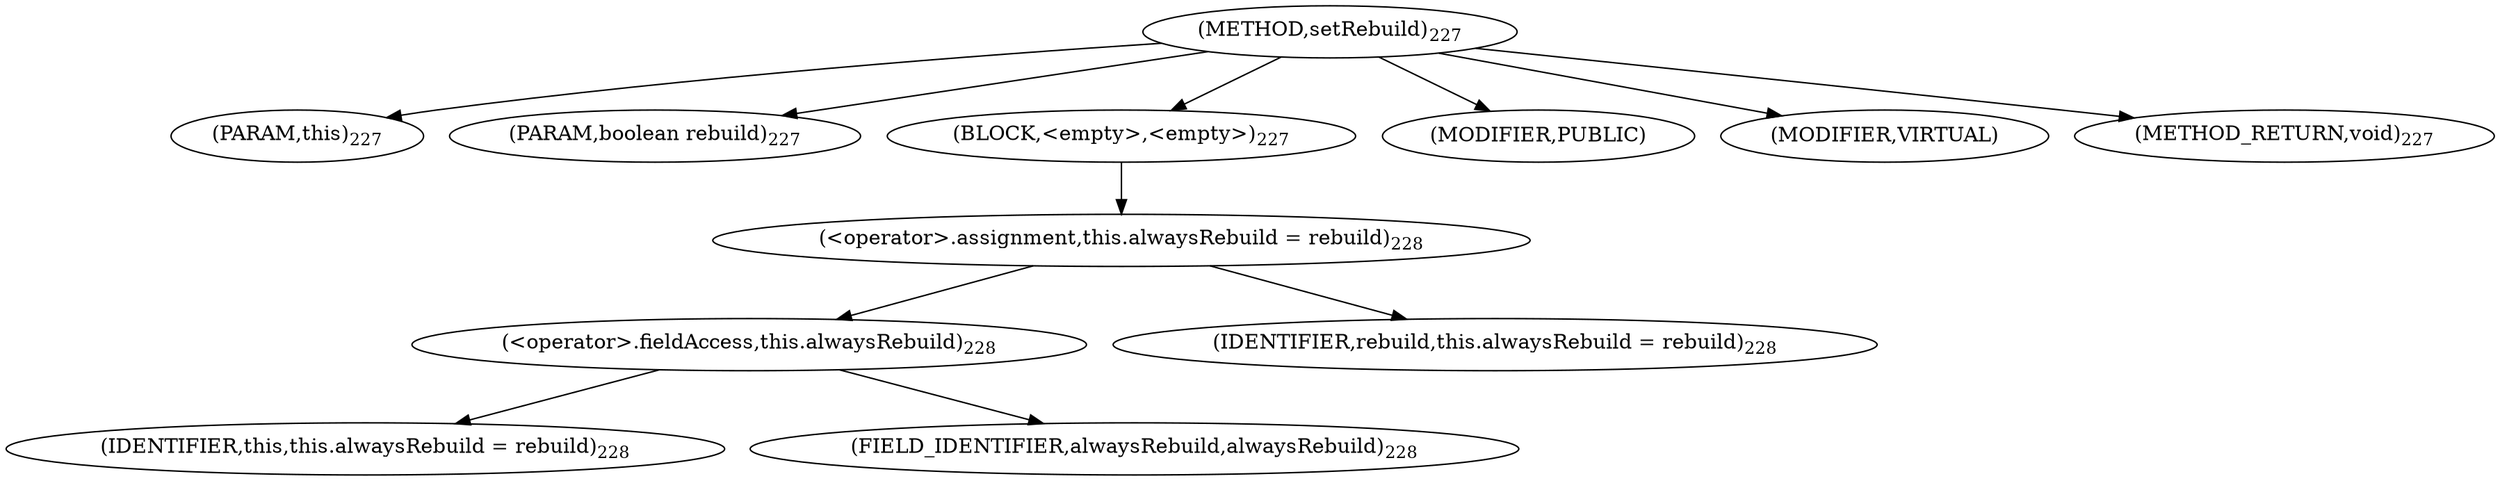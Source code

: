 digraph "setRebuild" {  
"292" [label = <(METHOD,setRebuild)<SUB>227</SUB>> ]
"12" [label = <(PARAM,this)<SUB>227</SUB>> ]
"293" [label = <(PARAM,boolean rebuild)<SUB>227</SUB>> ]
"294" [label = <(BLOCK,&lt;empty&gt;,&lt;empty&gt;)<SUB>227</SUB>> ]
"295" [label = <(&lt;operator&gt;.assignment,this.alwaysRebuild = rebuild)<SUB>228</SUB>> ]
"296" [label = <(&lt;operator&gt;.fieldAccess,this.alwaysRebuild)<SUB>228</SUB>> ]
"11" [label = <(IDENTIFIER,this,this.alwaysRebuild = rebuild)<SUB>228</SUB>> ]
"297" [label = <(FIELD_IDENTIFIER,alwaysRebuild,alwaysRebuild)<SUB>228</SUB>> ]
"298" [label = <(IDENTIFIER,rebuild,this.alwaysRebuild = rebuild)<SUB>228</SUB>> ]
"299" [label = <(MODIFIER,PUBLIC)> ]
"300" [label = <(MODIFIER,VIRTUAL)> ]
"301" [label = <(METHOD_RETURN,void)<SUB>227</SUB>> ]
  "292" -> "12" 
  "292" -> "293" 
  "292" -> "294" 
  "292" -> "299" 
  "292" -> "300" 
  "292" -> "301" 
  "294" -> "295" 
  "295" -> "296" 
  "295" -> "298" 
  "296" -> "11" 
  "296" -> "297" 
}
